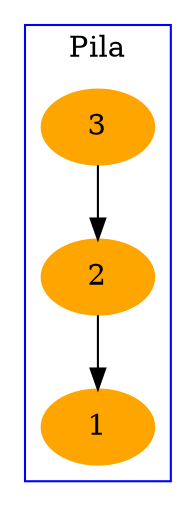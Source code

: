 digraph pila{
subgraph cluster_1{
	 node[style=filled,color=orange];
	3->2
	2->1
	1; 
	label = " Pila " ;
	color=blue	}
}